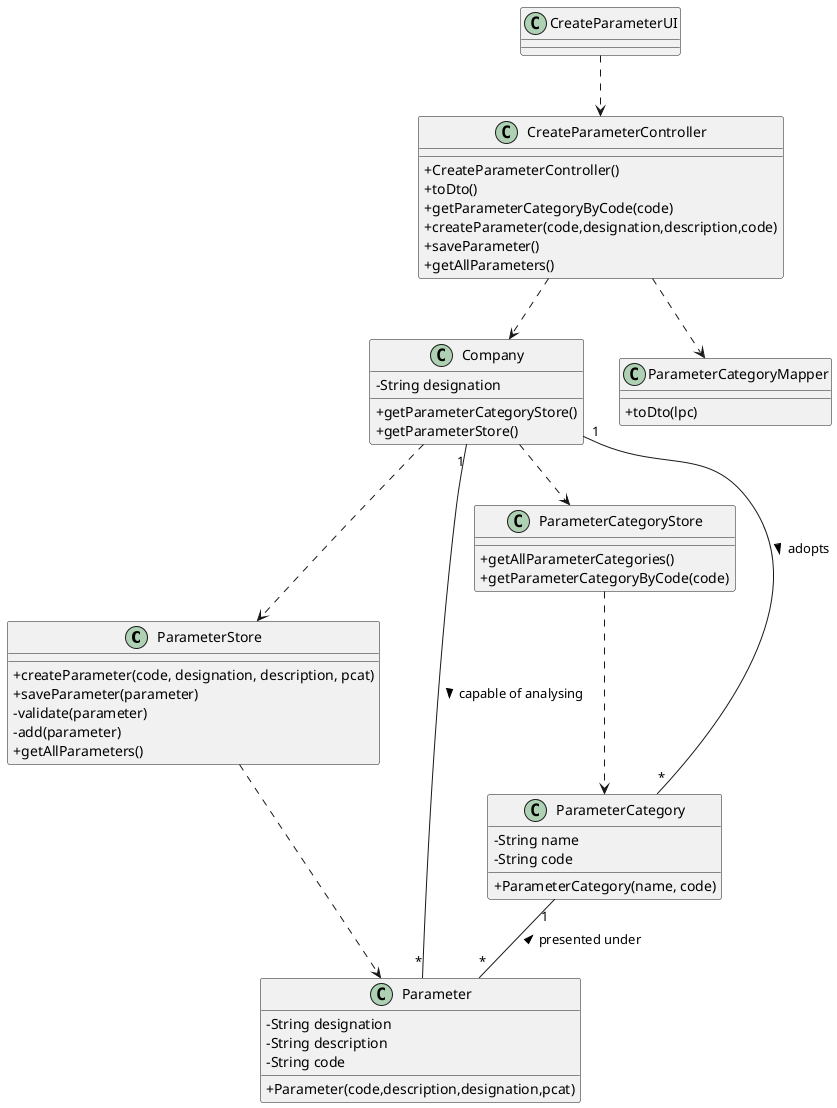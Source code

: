 @startuml
skinparam classAttributeIconSize 0


class ParameterStore{
  +createParameter(code, designation, description, pcat)
  +saveParameter(parameter)
  -validate(parameter)
  -add(parameter)
  +getAllParameters()
}

class ParameterCategoryStore{
  +getAllParameterCategories()
  +getParameterCategoryByCode(code)
}


class Parameter {
  - String designation
  - String description
  - String code
  +Parameter(code,description,designation,pcat)
}

class Company {
  -String designation
  +getParameterCategoryStore()
  +getParameterStore()
}

class ParameterCategory {
  -String name
  -String code
  +ParameterCategory(name, code)
}



class ParameterCategoryMapper{
  +toDto(lpc)
}


class CreateParameterController {
  +CreateParameterController()
  +toDto()
  +getParameterCategoryByCode(code)
  +createParameter(code,designation,description,code)
  +saveParameter()
  +getAllParameters()
}

class CreateParameterUI {
}

CreateParameterUI ..> CreateParameterController
CreateParameterController ..> ParameterCategoryMapper
CreateParameterController ..> Company
Company ..> ParameterStore
Company ..> ParameterCategoryStore
ParameterStore ..> Parameter
ParameterCategoryStore ..> ParameterCategory

Company "1" -- "*" Parameter : > capable of analysing
Company "1" -- "*" ParameterCategory : > adopts
ParameterCategory "1" -- "*" Parameter : < presented under



@enduml
